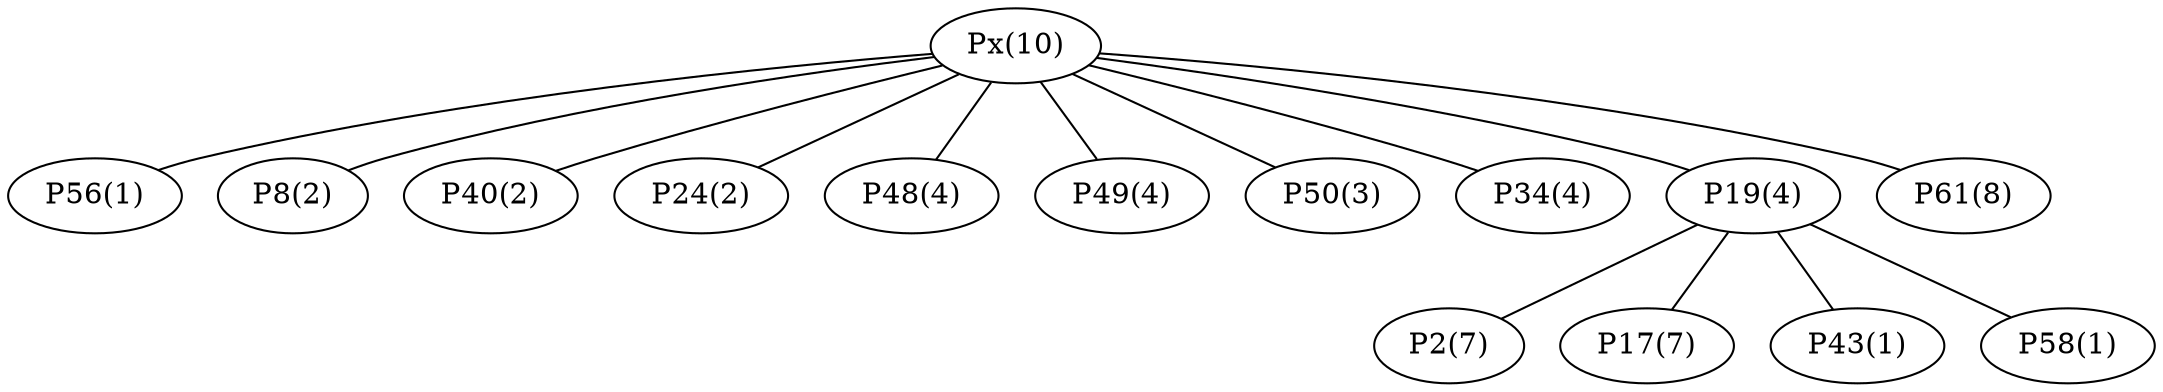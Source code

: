 graph network {
	"Px(10)";
	"P56(1)";
	"P8(2)";
	"P40(2)";
	"P24(2)";
	"P48(4)";
	"P49(4)";
	"P50(3)";
	"P34(4)";
	"P19(4)";
	"P61(8)";
	"P2(7)";
	"P17(7)";
	"P43(1)";
	"P58(1)";
	"Px(10)" -- "P56(1)";
	"Px(10)" -- "P8(2)";
	"Px(10)" -- "P40(2)";
	"Px(10)" -- "P24(2)";
	"Px(10)" -- "P48(4)";
	"Px(10)" -- "P49(4)";
	"Px(10)" -- "P50(3)";
	"Px(10)" -- "P34(4)";
	"Px(10)" -- "P19(4)";
	"Px(10)" -- "P61(8)";
	"P19(4)" -- "P2(7)";
	"P19(4)" -- "P17(7)";
	"P19(4)" -- "P43(1)";
	"P19(4)" -- "P58(1)";
}